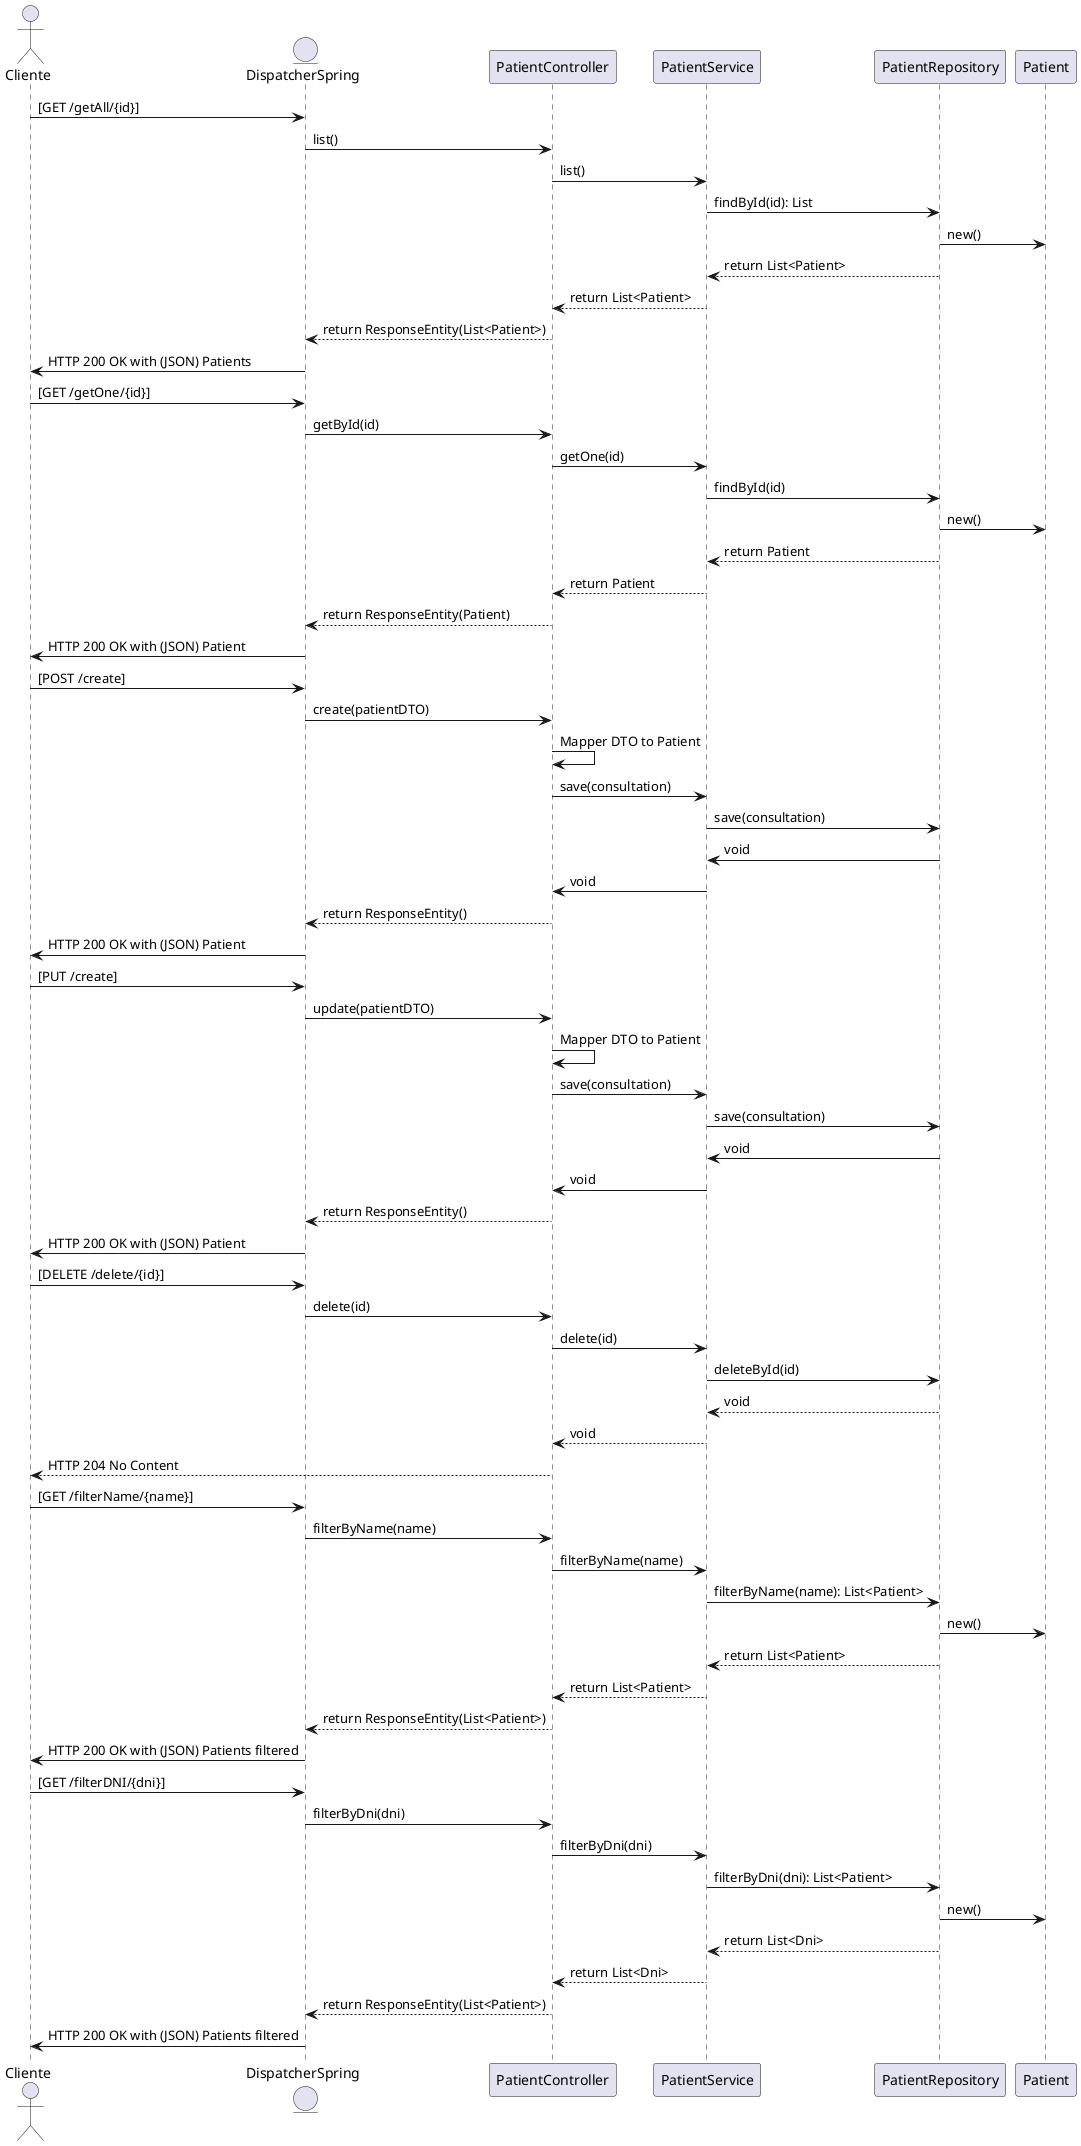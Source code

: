 @startuml test

actor Cliente
entity DispatcherSpring

'--- GET /api/patients/ ---
Cliente -> DispatcherSpring : [GET /getAll/{id}]
DispatcherSpring -> PatientController : list()
PatientController -> PatientService : list()
PatientService -> PatientRepository : findById(id): List
PatientRepository -> Patient : new()
PatientRepository --> PatientService : return List<Patient>
PatientService --> PatientController : return List<Patient>
PatientController --> DispatcherSpring : return ResponseEntity(List<Patient>)
DispatcherSpring -> Cliente : HTTP 200 OK with (JSON) Patients

'--- GET /api/patients/ ---
Cliente -> DispatcherSpring : [GET /getOne/{id}]
DispatcherSpring -> PatientController : getById(id)
PatientController -> PatientService : getOne(id)
PatientService -> PatientRepository : findById(id)
PatientRepository -> Patient : new()
PatientRepository --> PatientService : return Patient
PatientService --> PatientController : return Patient
PatientController --> DispatcherSpring : return ResponseEntity(Patient)
DispatcherSpring -> Cliente : HTTP 200 OK with (JSON) Patient

' --- POST /api/patients/ ---
Cliente -> DispatcherSpring : [POST /create]
DispatcherSpring -> PatientController : create(patientDTO)
PatientController -> PatientController: Mapper DTO to Patient
PatientController -> PatientService : save(consultation)
PatientService -> PatientRepository : save(consultation)
PatientRepository -> PatientService : void
PatientService -> PatientController : void
PatientController --> DispatcherSpring : return ResponseEntity()
DispatcherSpring -> Cliente : HTTP 200 OK with (JSON) Patient

' --- POST /api/patients/ ---
Cliente -> DispatcherSpring : [PUT /create]
DispatcherSpring -> PatientController : update(patientDTO)
PatientController -> PatientController: Mapper DTO to Patient
PatientController -> PatientService : save(consultation)
PatientService -> PatientRepository : save(consultation)
PatientRepository -> PatientService : void
PatientService -> PatientController : void
PatientController --> DispatcherSpring : return ResponseEntity()
DispatcherSpring -> Cliente : HTTP 200 OK with (JSON) Patient

' --- DELETE /api/patients/ ---
Cliente -> DispatcherSpring : [DELETE /delete/{id}]
DispatcherSpring -> PatientController: delete(id)
PatientController -> PatientService : delete(id)
PatientService -> PatientRepository : deleteById(id)
PatientRepository --> PatientService : void
PatientService --> PatientController : void
PatientController --> Cliente : HTTP 204 No Content

'--- GET /api/appointments/ ---
Cliente -> DispatcherSpring : [GET /filterName/{name}]
DispatcherSpring -> PatientController : filterByName(name)
PatientController -> PatientService : filterByName(name)
PatientService -> PatientRepository : filterByName(name): List<Patient>
PatientRepository -> Patient : new()
PatientRepository --> PatientService : return List<Patient>
PatientService --> PatientController : return List<Patient>
PatientController --> DispatcherSpring : return ResponseEntity(List<Patient>)
DispatcherSpring -> Cliente : HTTP 200 OK with (JSON) Patients filtered


'--- GET /api/appointments/ ---
Cliente -> DispatcherSpring : [GET /filterDNI/{dni}]
DispatcherSpring -> PatientController : filterByDni(dni)
PatientController -> PatientService : filterByDni(dni)
PatientService -> PatientRepository : filterByDni(dni): List<Patient>
PatientRepository -> Patient : new()
PatientRepository --> PatientService : return List<Dni>
PatientService --> PatientController : return List<Dni>
PatientController --> DispatcherSpring : return ResponseEntity(List<Patient>)
DispatcherSpring -> Cliente : HTTP 200 OK with (JSON) Patients filtered

@enduml

